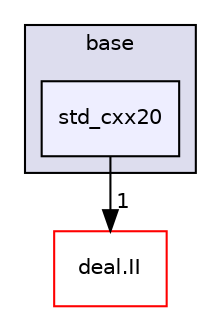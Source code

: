 digraph "include/deal.II-origin/base/std_cxx20" {
  compound=true
  node [ fontsize="10", fontname="Helvetica"];
  edge [ labelfontsize="10", labelfontname="Helvetica"];
  subgraph clusterdir_44197ca9d3d2f23a5e88b57427341144 {
    graph [ bgcolor="#ddddee", pencolor="black", label="base" fontname="Helvetica", fontsize="10", URL="dir_44197ca9d3d2f23a5e88b57427341144.html"]
  dir_316d836272fb408b2be67631c87868c8 [shape=box, label="std_cxx20", style="filled", fillcolor="#eeeeff", pencolor="black", URL="dir_316d836272fb408b2be67631c87868c8.html"];
  }
  dir_ee90d91a514b839c31faec7a1d916f67 [shape=box label="deal.II" fillcolor="white" style="filled" color="red" URL="dir_ee90d91a514b839c31faec7a1d916f67.html"];
  dir_316d836272fb408b2be67631c87868c8->dir_ee90d91a514b839c31faec7a1d916f67 [headlabel="1", labeldistance=1.5 headhref="dir_000077_000009.html"];
}
